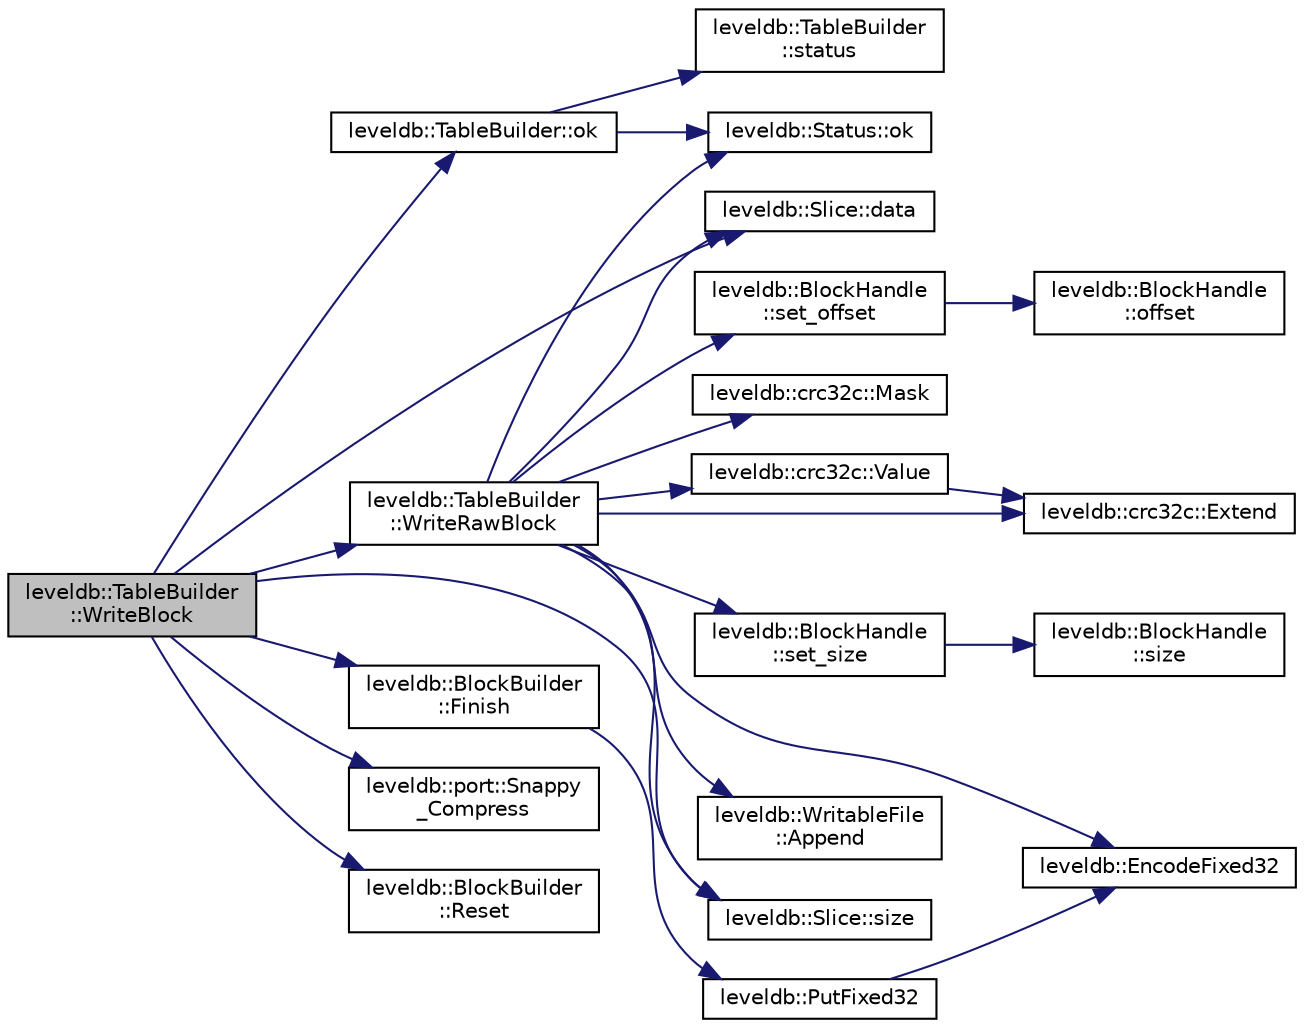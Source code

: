 digraph "leveldb::TableBuilder::WriteBlock"
{
  edge [fontname="Helvetica",fontsize="10",labelfontname="Helvetica",labelfontsize="10"];
  node [fontname="Helvetica",fontsize="10",shape=record];
  rankdir="LR";
  Node1 [label="leveldb::TableBuilder\l::WriteBlock",height=0.2,width=0.4,color="black", fillcolor="grey75", style="filled" fontcolor="black"];
  Node1 -> Node2 [color="midnightblue",fontsize="10",style="solid",fontname="Helvetica"];
  Node2 [label="leveldb::TableBuilder::ok",height=0.2,width=0.4,color="black", fillcolor="white", style="filled",URL="$classleveldb_1_1_table_builder.html#a1b57e9d89105a147dbebece1fb0a0bb4"];
  Node2 -> Node3 [color="midnightblue",fontsize="10",style="solid",fontname="Helvetica"];
  Node3 [label="leveldb::TableBuilder\l::status",height=0.2,width=0.4,color="black", fillcolor="white", style="filled",URL="$classleveldb_1_1_table_builder.html#aaec88faf09425e9c229a69e34656bf80"];
  Node2 -> Node4 [color="midnightblue",fontsize="10",style="solid",fontname="Helvetica"];
  Node4 [label="leveldb::Status::ok",height=0.2,width=0.4,color="black", fillcolor="white", style="filled",URL="$classleveldb_1_1_status.html#ab31e89a858c766716e3dc952be857c65"];
  Node1 -> Node5 [color="midnightblue",fontsize="10",style="solid",fontname="Helvetica"];
  Node5 [label="leveldb::BlockBuilder\l::Finish",height=0.2,width=0.4,color="black", fillcolor="white", style="filled",URL="$classleveldb_1_1_block_builder.html#ab345ab44def13fb180502e9637b28bcd"];
  Node5 -> Node6 [color="midnightblue",fontsize="10",style="solid",fontname="Helvetica"];
  Node6 [label="leveldb::PutFixed32",height=0.2,width=0.4,color="black", fillcolor="white", style="filled",URL="$namespaceleveldb.html#ac95f82421989b07d9d4993bdc2e2c555"];
  Node6 -> Node7 [color="midnightblue",fontsize="10",style="solid",fontname="Helvetica"];
  Node7 [label="leveldb::EncodeFixed32",height=0.2,width=0.4,color="black", fillcolor="white", style="filled",URL="$namespaceleveldb.html#a265d1eea2e5d8e42cf86372ed4904886"];
  Node1 -> Node8 [color="midnightblue",fontsize="10",style="solid",fontname="Helvetica"];
  Node8 [label="leveldb::port::Snappy\l_Compress",height=0.2,width=0.4,color="black", fillcolor="white", style="filled",URL="$namespaceleveldb_1_1port.html#ae6e60ac8eb298c7eef3bb70ded8c809f"];
  Node1 -> Node9 [color="midnightblue",fontsize="10",style="solid",fontname="Helvetica"];
  Node9 [label="leveldb::Slice::data",height=0.2,width=0.4,color="black", fillcolor="white", style="filled",URL="$classleveldb_1_1_slice.html#aa64861043d9deee6889461bf0593cf73"];
  Node1 -> Node10 [color="midnightblue",fontsize="10",style="solid",fontname="Helvetica"];
  Node10 [label="leveldb::Slice::size",height=0.2,width=0.4,color="black", fillcolor="white", style="filled",URL="$classleveldb_1_1_slice.html#a947d3173f04f8a30553e89046daf91d5"];
  Node1 -> Node11 [color="midnightblue",fontsize="10",style="solid",fontname="Helvetica"];
  Node11 [label="leveldb::TableBuilder\l::WriteRawBlock",height=0.2,width=0.4,color="black", fillcolor="white", style="filled",URL="$classleveldb_1_1_table_builder.html#a71b5778acf8621153f96dffc51ef1b29"];
  Node11 -> Node12 [color="midnightblue",fontsize="10",style="solid",fontname="Helvetica"];
  Node12 [label="leveldb::BlockHandle\l::set_offset",height=0.2,width=0.4,color="black", fillcolor="white", style="filled",URL="$classleveldb_1_1_block_handle.html#ae6dad857a4f7f5e051762f874f0050bc"];
  Node12 -> Node13 [color="midnightblue",fontsize="10",style="solid",fontname="Helvetica"];
  Node13 [label="leveldb::BlockHandle\l::offset",height=0.2,width=0.4,color="black", fillcolor="white", style="filled",URL="$classleveldb_1_1_block_handle.html#a31071c24f77e52a3bfc3a228f9f6c133"];
  Node11 -> Node14 [color="midnightblue",fontsize="10",style="solid",fontname="Helvetica"];
  Node14 [label="leveldb::BlockHandle\l::set_size",height=0.2,width=0.4,color="black", fillcolor="white", style="filled",URL="$classleveldb_1_1_block_handle.html#a47a4169dce3026122b76d594453b78a8"];
  Node14 -> Node15 [color="midnightblue",fontsize="10",style="solid",fontname="Helvetica"];
  Node15 [label="leveldb::BlockHandle\l::size",height=0.2,width=0.4,color="black", fillcolor="white", style="filled",URL="$classleveldb_1_1_block_handle.html#a44931c9086cb3c30f767c751c3a7daec"];
  Node11 -> Node10 [color="midnightblue",fontsize="10",style="solid",fontname="Helvetica"];
  Node11 -> Node16 [color="midnightblue",fontsize="10",style="solid",fontname="Helvetica"];
  Node16 [label="leveldb::WritableFile\l::Append",height=0.2,width=0.4,color="black", fillcolor="white", style="filled",URL="$classleveldb_1_1_writable_file.html#a53b41841d9577d28f65d4d90e1660de8"];
  Node11 -> Node4 [color="midnightblue",fontsize="10",style="solid",fontname="Helvetica"];
  Node11 -> Node17 [color="midnightblue",fontsize="10",style="solid",fontname="Helvetica"];
  Node17 [label="leveldb::crc32c::Value",height=0.2,width=0.4,color="black", fillcolor="white", style="filled",URL="$namespaceleveldb_1_1crc32c.html#ac004d1e3d8c75b033c162e5ae0a5cc2c"];
  Node17 -> Node18 [color="midnightblue",fontsize="10",style="solid",fontname="Helvetica"];
  Node18 [label="leveldb::crc32c::Extend",height=0.2,width=0.4,color="black", fillcolor="white", style="filled",URL="$namespaceleveldb_1_1crc32c.html#ac42fd0618afe635356d722fd29f5ff10"];
  Node11 -> Node9 [color="midnightblue",fontsize="10",style="solid",fontname="Helvetica"];
  Node11 -> Node18 [color="midnightblue",fontsize="10",style="solid",fontname="Helvetica"];
  Node11 -> Node7 [color="midnightblue",fontsize="10",style="solid",fontname="Helvetica"];
  Node11 -> Node19 [color="midnightblue",fontsize="10",style="solid",fontname="Helvetica"];
  Node19 [label="leveldb::crc32c::Mask",height=0.2,width=0.4,color="black", fillcolor="white", style="filled",URL="$namespaceleveldb_1_1crc32c.html#a3790e1e939714a29609e46383aafd6cf"];
  Node1 -> Node20 [color="midnightblue",fontsize="10",style="solid",fontname="Helvetica"];
  Node20 [label="leveldb::BlockBuilder\l::Reset",height=0.2,width=0.4,color="black", fillcolor="white", style="filled",URL="$classleveldb_1_1_block_builder.html#a812168608c24de2dfa1651fcdd88e49b"];
}

